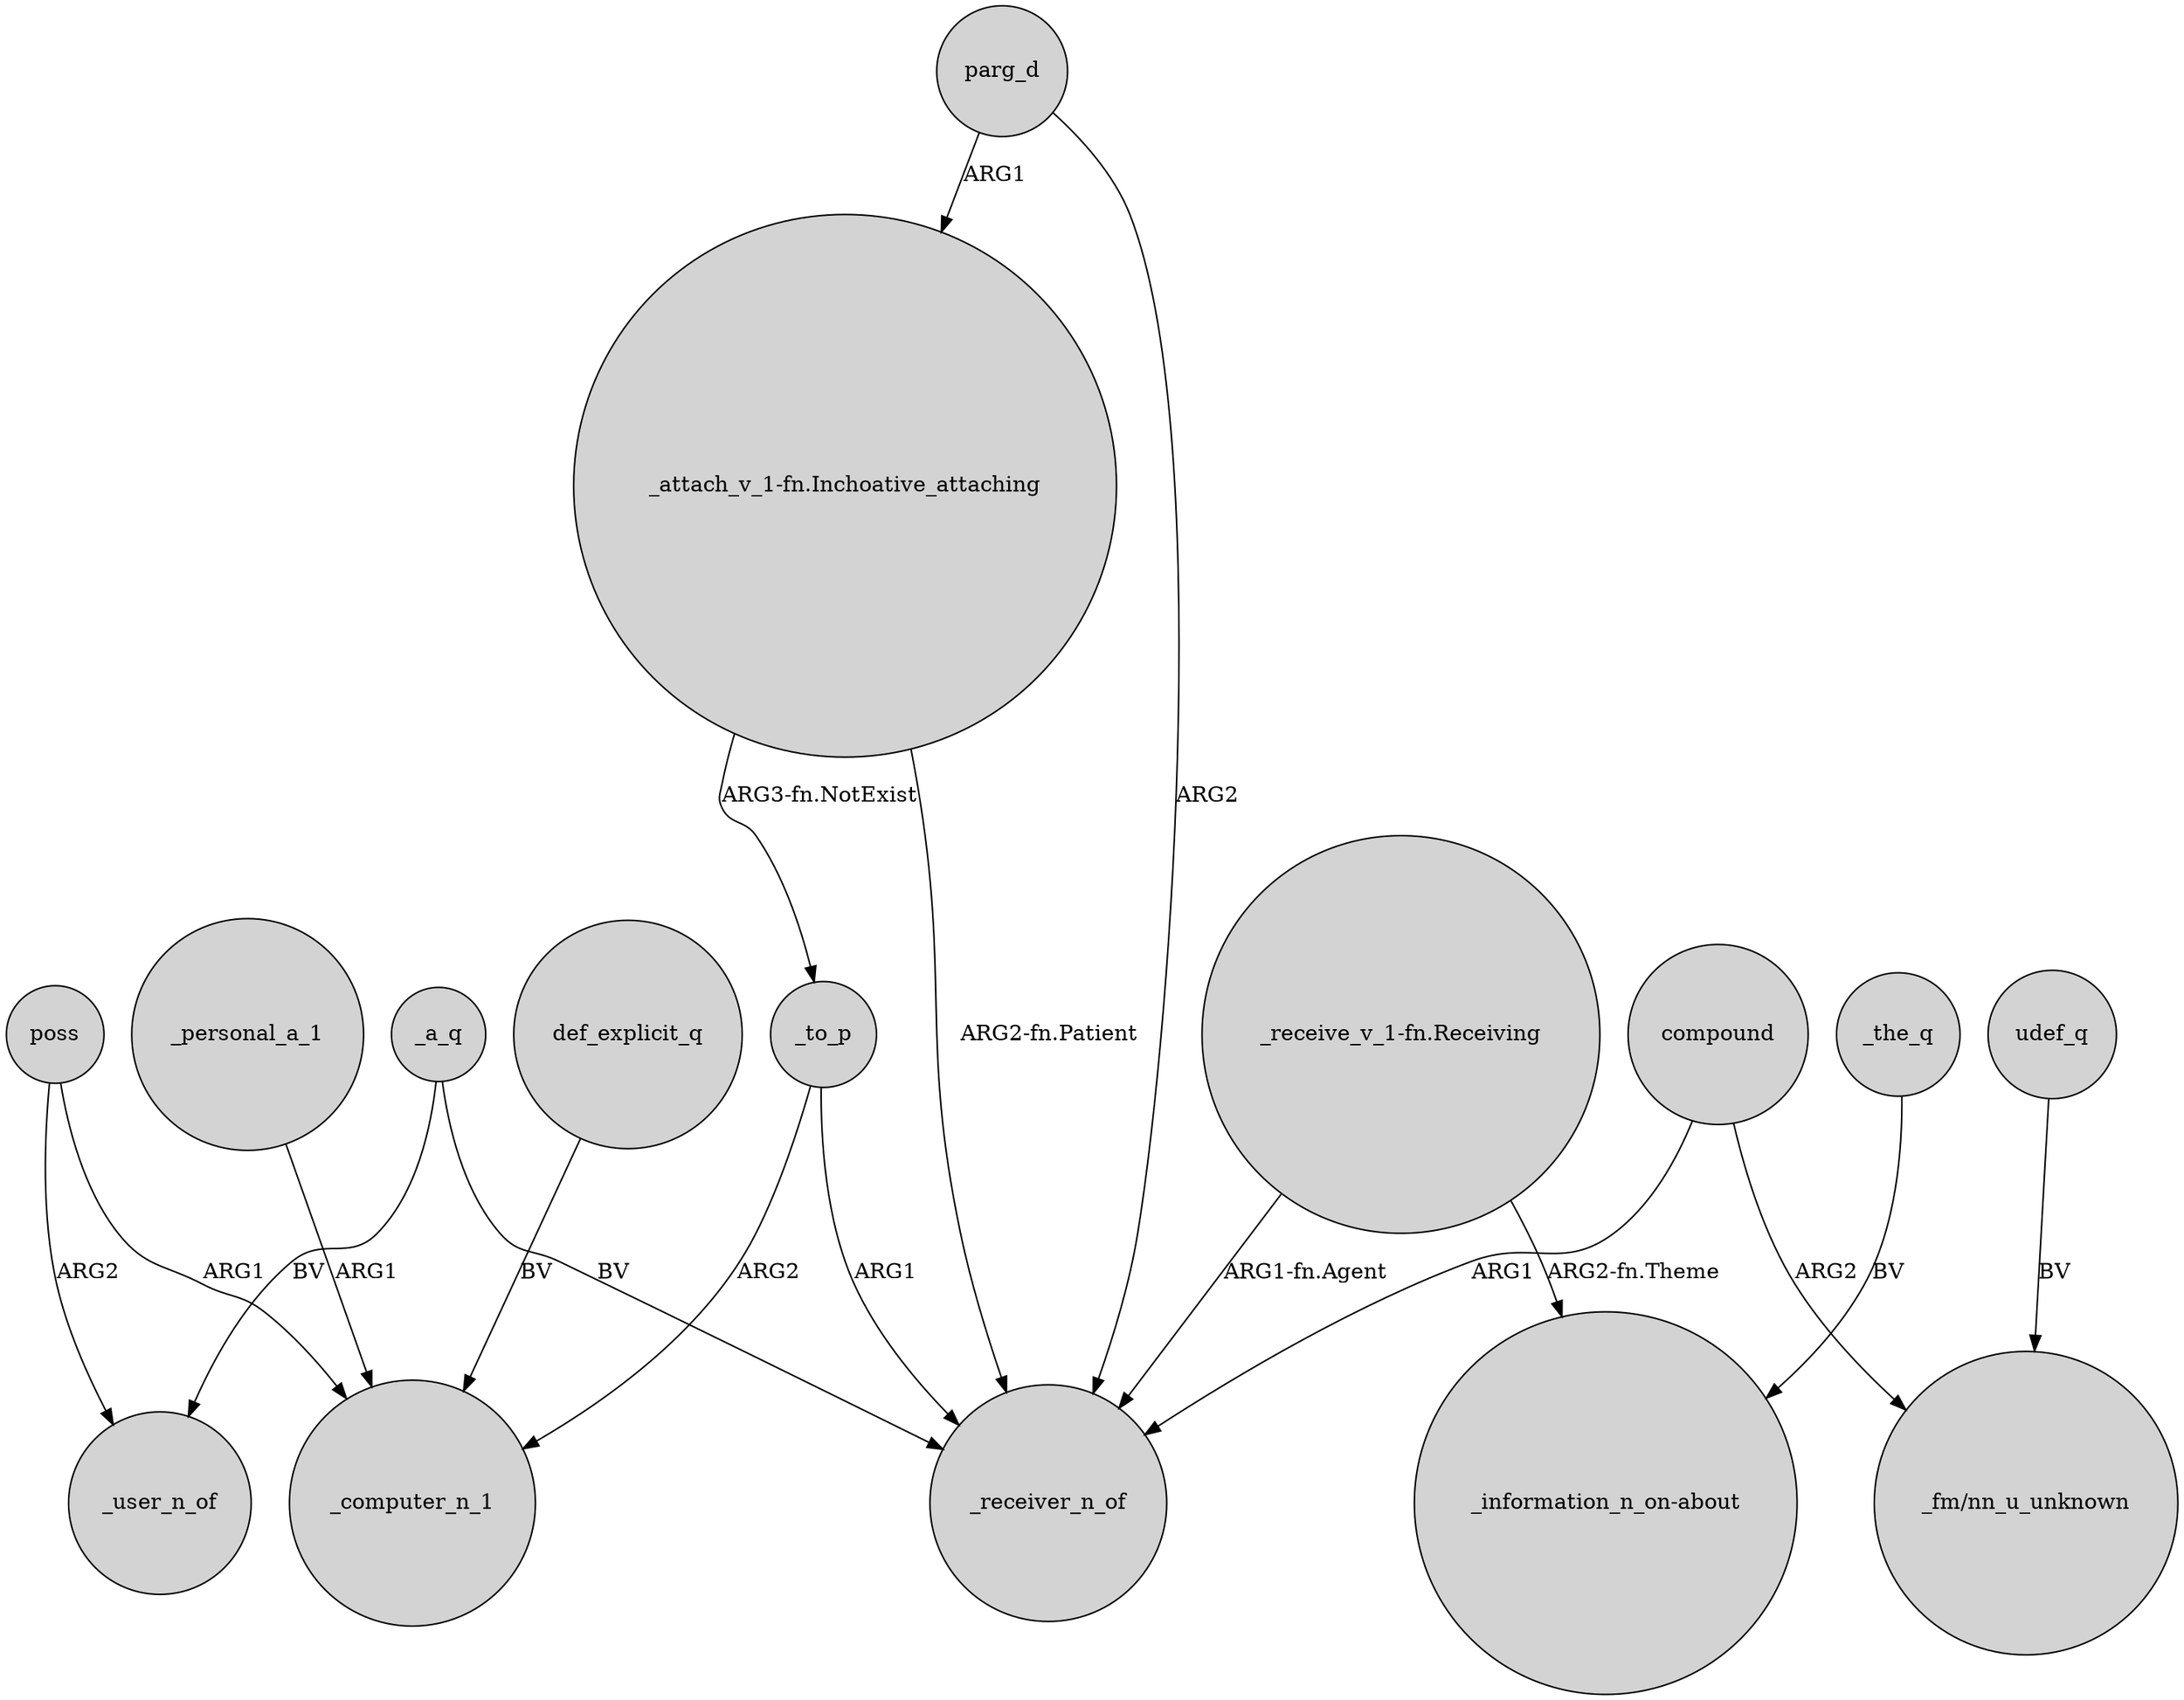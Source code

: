 digraph {
	node [shape=circle style=filled]
	_to_p -> _computer_n_1 [label=ARG2]
	"_attach_v_1-fn.Inchoative_attaching" -> _receiver_n_of [label="ARG2-fn.Patient"]
	"_receive_v_1-fn.Receiving" -> _receiver_n_of [label="ARG1-fn.Agent"]
	_the_q -> "_information_n_on-about" [label=BV]
	udef_q -> "_fm/nn_u_unknown" [label=BV]
	poss -> _computer_n_1 [label=ARG1]
	"_receive_v_1-fn.Receiving" -> "_information_n_on-about" [label="ARG2-fn.Theme"]
	_a_q -> _user_n_of [label=BV]
	_personal_a_1 -> _computer_n_1 [label=ARG1]
	_a_q -> _receiver_n_of [label=BV]
	parg_d -> "_attach_v_1-fn.Inchoative_attaching" [label=ARG1]
	"_attach_v_1-fn.Inchoative_attaching" -> _to_p [label="ARG3-fn.NotExist"]
	compound -> "_fm/nn_u_unknown" [label=ARG2]
	parg_d -> _receiver_n_of [label=ARG2]
	_to_p -> _receiver_n_of [label=ARG1]
	compound -> _receiver_n_of [label=ARG1]
	def_explicit_q -> _computer_n_1 [label=BV]
	poss -> _user_n_of [label=ARG2]
}
